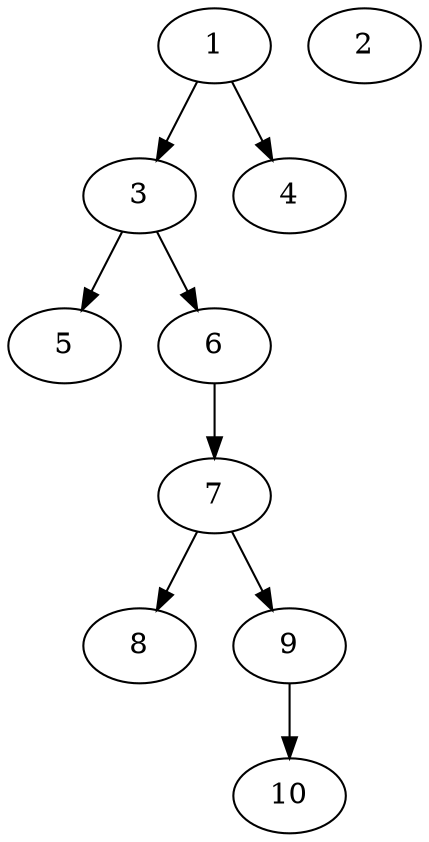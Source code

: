 // DAG (tier=1-easy, mode=compute, n=10, ccr=0.250, fat=0.363, density=0.331, regular=0.728, jump=0.042, mindata=262144, maxdata=2097152)
// DAG automatically generated by daggen at Sun Aug 24 16:33:32 2025
// /home/ermia/Project/Environments/daggen/bin/daggen --dot --ccr 0.250 --fat 0.363 --regular 0.728 --density 0.331 --jump 0.042 --mindata 262144 --maxdata 2097152 -n 10 
digraph G {
  1 [size="23824227614326784", alpha="0.04", expect_size="11912113807163392"]
  1 -> 3 [size ="662372876288"]
  1 -> 4 [size ="662372876288"]
  2 [size="21174512641521016", alpha="0.10", expect_size="10587256320760508"]
  3 [size="3126252097710418", alpha="0.10", expect_size="1563126048855209"]
  3 -> 5 [size ="3255862034432"]
  3 -> 6 [size ="3255862034432"]
  4 [size="33372786087630", alpha="0.17", expect_size="16686393043815"]
  5 [size="270856155853762", alpha="0.06", expect_size="135428077926881"]
  6 [size="1391186915414544", alpha="0.02", expect_size="695593457707272"]
  6 -> 7 [size ="23283051266048"]
  7 [size="465787155625541632", alpha="0.18", expect_size="232893577812770816"]
  7 -> 8 [size ="4807083425792"]
  7 -> 9 [size ="4807083425792"]
  8 [size="59853556135493632", alpha="0.02", expect_size="29926778067746816"]
  9 [size="1777682118017548288", alpha="0.01", expect_size="888841059008774144"]
  9 -> 10 [size ="11739764621312"]
  10 [size="5001711614150880", alpha="0.07", expect_size="2500855807075440"]
}